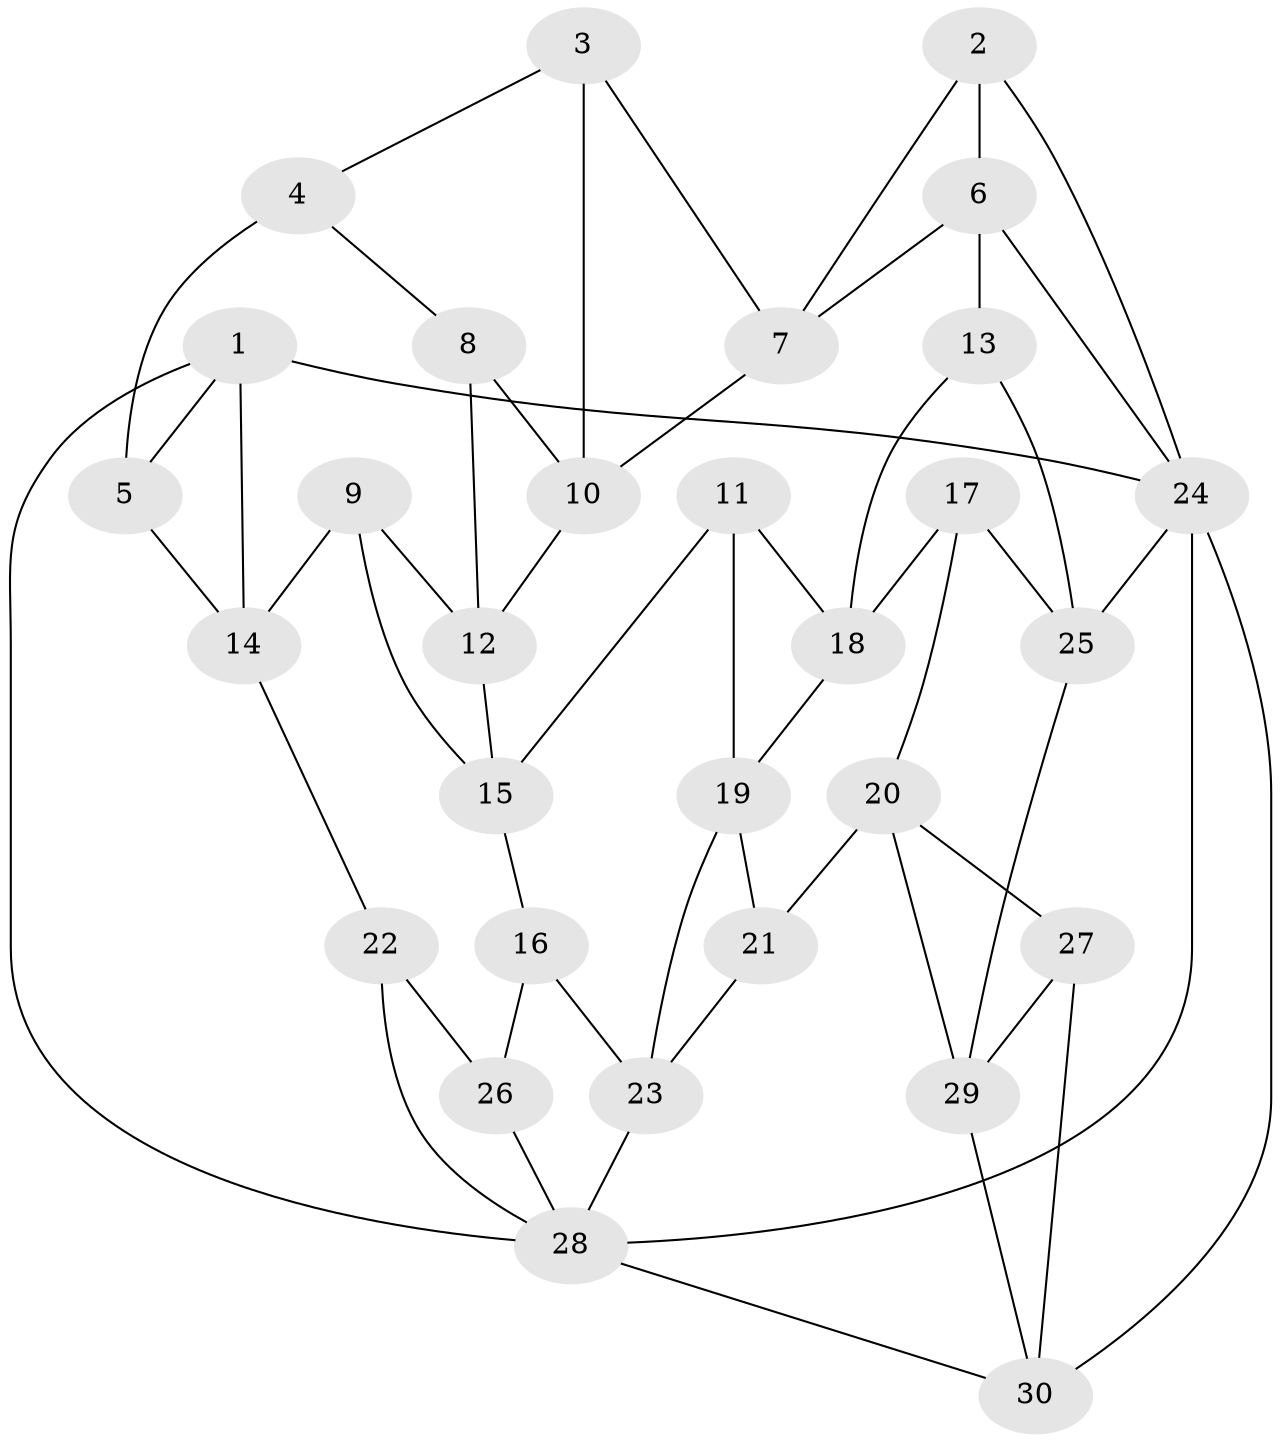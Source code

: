 // original degree distribution, {3: 0.03333333333333333, 5: 0.43333333333333335, 4: 0.2833333333333333, 6: 0.25}
// Generated by graph-tools (version 1.1) at 2025/03/03/09/25 03:03:18]
// undirected, 30 vertices, 55 edges
graph export_dot {
graph [start="1"]
  node [color=gray90,style=filled];
  1;
  2;
  3;
  4;
  5;
  6;
  7;
  8;
  9;
  10;
  11;
  12;
  13;
  14;
  15;
  16;
  17;
  18;
  19;
  20;
  21;
  22;
  23;
  24;
  25;
  26;
  27;
  28;
  29;
  30;
  1 -- 5 [weight=1.0];
  1 -- 14 [weight=1.0];
  1 -- 24 [weight=1.0];
  1 -- 28 [weight=1.0];
  2 -- 6 [weight=1.0];
  2 -- 7 [weight=1.0];
  2 -- 24 [weight=1.0];
  3 -- 4 [weight=1.0];
  3 -- 7 [weight=1.0];
  3 -- 10 [weight=1.0];
  4 -- 5 [weight=2.0];
  4 -- 8 [weight=1.0];
  5 -- 14 [weight=1.0];
  6 -- 7 [weight=1.0];
  6 -- 13 [weight=2.0];
  6 -- 24 [weight=1.0];
  7 -- 10 [weight=1.0];
  8 -- 10 [weight=1.0];
  8 -- 12 [weight=1.0];
  9 -- 12 [weight=1.0];
  9 -- 14 [weight=1.0];
  9 -- 15 [weight=1.0];
  10 -- 12 [weight=1.0];
  11 -- 15 [weight=1.0];
  11 -- 18 [weight=1.0];
  11 -- 19 [weight=1.0];
  12 -- 15 [weight=1.0];
  13 -- 18 [weight=1.0];
  13 -- 25 [weight=1.0];
  14 -- 22 [weight=1.0];
  15 -- 16 [weight=1.0];
  16 -- 23 [weight=1.0];
  16 -- 26 [weight=1.0];
  17 -- 18 [weight=1.0];
  17 -- 20 [weight=1.0];
  17 -- 25 [weight=1.0];
  18 -- 19 [weight=1.0];
  19 -- 21 [weight=1.0];
  19 -- 23 [weight=1.0];
  20 -- 21 [weight=1.0];
  20 -- 27 [weight=1.0];
  20 -- 29 [weight=1.0];
  21 -- 23 [weight=1.0];
  22 -- 26 [weight=2.0];
  22 -- 28 [weight=1.0];
  23 -- 28 [weight=1.0];
  24 -- 25 [weight=1.0];
  24 -- 28 [weight=1.0];
  24 -- 30 [weight=1.0];
  25 -- 29 [weight=1.0];
  26 -- 28 [weight=1.0];
  27 -- 29 [weight=1.0];
  27 -- 30 [weight=1.0];
  28 -- 30 [weight=1.0];
  29 -- 30 [weight=1.0];
}
